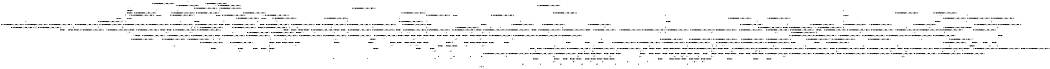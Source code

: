 digraph BCG {
size = "7, 10.5";
center = TRUE;
node [shape = circle];
0 [peripheries = 2];
0 -> 1 [label = "EX !0 !ATOMIC_EXCH_BRANCH (1, +1, TRUE, +0, 3, TRUE) !:0:"];
0 -> 2 [label = "EX !1 !ATOMIC_EXCH_BRANCH (1, +0, TRUE, +0, 1, TRUE) !:0:"];
0 -> 3 [label = "EX !2 !ATOMIC_EXCH_BRANCH (1, +1, TRUE, +1, 1, FALSE) !:0:"];
0 -> 4 [label = "EX !0 !ATOMIC_EXCH_BRANCH (1, +1, TRUE, +0, 3, TRUE) !:0:"];
1 -> 5 [label = "TERMINATE !0"];
2 -> 6 [label = "EX !0 !ATOMIC_EXCH_BRANCH (1, +1, TRUE, +0, 3, TRUE) !:0:1:"];
2 -> 7 [label = "EX !2 !ATOMIC_EXCH_BRANCH (1, +1, TRUE, +1, 1, FALSE) !:0:1:"];
2 -> 8 [label = "EX !0 !ATOMIC_EXCH_BRANCH (1, +1, TRUE, +0, 3, TRUE) !:0:1:"];
2 -> 2 [label = "EX !1 !ATOMIC_EXCH_BRANCH (1, +0, TRUE, +0, 1, TRUE) !:0:1:"];
3 -> 9 [label = "EX !0 !ATOMIC_EXCH_BRANCH (1, +1, TRUE, +0, 3, FALSE) !:0:2:"];
3 -> 10 [label = "TERMINATE !2"];
3 -> 11 [label = "EX !1 !ATOMIC_EXCH_BRANCH (1, +0, TRUE, +0, 1, FALSE) !:0:2:"];
3 -> 12 [label = "EX !0 !ATOMIC_EXCH_BRANCH (1, +1, TRUE, +0, 3, FALSE) !:0:2:"];
4 -> 5 [label = "TERMINATE !0"];
4 -> 13 [label = "TERMINATE !0"];
4 -> 14 [label = "EX !1 !ATOMIC_EXCH_BRANCH (1, +0, TRUE, +0, 1, FALSE) !:0:"];
4 -> 15 [label = "EX !2 !ATOMIC_EXCH_BRANCH (1, +1, TRUE, +1, 1, TRUE) !:0:"];
5 -> 16 [label = "EX !1 !ATOMIC_EXCH_BRANCH (1, +0, TRUE, +0, 1, FALSE) !:1:"];
6 -> 17 [label = "EX !1 !ATOMIC_EXCH_BRANCH (1, +0, TRUE, +0, 1, FALSE) !:0:1:"];
7 -> 18 [label = "EX !1 !ATOMIC_EXCH_BRANCH (1, +0, TRUE, +0, 1, FALSE) !:0:1:2:"];
7 -> 19 [label = "TERMINATE !2"];
7 -> 20 [label = "EX !0 !ATOMIC_EXCH_BRANCH (1, +1, TRUE, +0, 3, FALSE) !:0:1:2:"];
7 -> 11 [label = "EX !1 !ATOMIC_EXCH_BRANCH (1, +0, TRUE, +0, 1, FALSE) !:0:1:2:"];
8 -> 17 [label = "EX !1 !ATOMIC_EXCH_BRANCH (1, +0, TRUE, +0, 1, FALSE) !:0:1:"];
8 -> 21 [label = "TERMINATE !0"];
8 -> 22 [label = "EX !2 !ATOMIC_EXCH_BRANCH (1, +1, TRUE, +1, 1, TRUE) !:0:1:"];
8 -> 14 [label = "EX !1 !ATOMIC_EXCH_BRANCH (1, +0, TRUE, +0, 1, FALSE) !:0:1:"];
9 -> 23 [label = "EX !0 !ATOMIC_EXCH_BRANCH (1, +0, TRUE, +1, 1, TRUE) !:0:2:"];
10 -> 24 [label = "EX !0 !ATOMIC_EXCH_BRANCH (1, +1, TRUE, +0, 3, FALSE) !:0:"];
10 -> 25 [label = "EX !1 !ATOMIC_EXCH_BRANCH (1, +0, TRUE, +0, 1, FALSE) !:0:"];
10 -> 26 [label = "EX !0 !ATOMIC_EXCH_BRANCH (1, +1, TRUE, +0, 3, FALSE) !:0:"];
11 -> 27 [label = "EX !0 !ATOMIC_EXCH_BRANCH (1, +1, TRUE, +0, 3, TRUE) !:0:1:2:"];
11 -> 28 [label = "TERMINATE !1"];
11 -> 29 [label = "TERMINATE !2"];
11 -> 30 [label = "EX !0 !ATOMIC_EXCH_BRANCH (1, +1, TRUE, +0, 3, TRUE) !:0:1:2:"];
12 -> 23 [label = "EX !0 !ATOMIC_EXCH_BRANCH (1, +0, TRUE, +1, 1, TRUE) !:0:2:"];
12 -> 31 [label = "TERMINATE !2"];
12 -> 32 [label = "EX !1 !ATOMIC_EXCH_BRANCH (1, +0, TRUE, +0, 1, FALSE) !:0:2:"];
12 -> 33 [label = "EX !0 !ATOMIC_EXCH_BRANCH (1, +0, TRUE, +1, 1, TRUE) !:0:2:"];
13 -> 16 [label = "EX !1 !ATOMIC_EXCH_BRANCH (1, +0, TRUE, +0, 1, FALSE) !:1:"];
13 -> 34 [label = "EX !2 !ATOMIC_EXCH_BRANCH (1, +1, TRUE, +1, 1, TRUE) !:1:"];
13 -> 35 [label = "EX !1 !ATOMIC_EXCH_BRANCH (1, +0, TRUE, +0, 1, FALSE) !:1:"];
14 -> 36 [label = "TERMINATE !0"];
14 -> 37 [label = "TERMINATE !1"];
14 -> 38 [label = "TERMINATE !0"];
14 -> 30 [label = "EX !2 !ATOMIC_EXCH_BRANCH (1, +1, TRUE, +1, 1, FALSE) !:0:1:"];
15 -> 39 [label = "TERMINATE !0"];
15 -> 40 [label = "TERMINATE !0"];
15 -> 41 [label = "EX !1 !ATOMIC_EXCH_BRANCH (1, +0, TRUE, +0, 1, FALSE) !:0:2:"];
15 -> 15 [label = "EX !2 !ATOMIC_EXCH_BRANCH (1, +1, TRUE, +1, 1, TRUE) !:0:2:"];
16 -> 42 [label = "TERMINATE !1"];
17 -> 36 [label = "TERMINATE !0"];
18 -> 27 [label = "EX !0 !ATOMIC_EXCH_BRANCH (1, +1, TRUE, +0, 3, TRUE) !:0:1:2:"];
19 -> 43 [label = "EX !1 !ATOMIC_EXCH_BRANCH (1, +0, TRUE, +0, 1, FALSE) !:0:1:"];
19 -> 44 [label = "EX !0 !ATOMIC_EXCH_BRANCH (1, +1, TRUE, +0, 3, FALSE) !:0:1:"];
19 -> 25 [label = "EX !1 !ATOMIC_EXCH_BRANCH (1, +0, TRUE, +0, 1, FALSE) !:0:1:"];
20 -> 45 [label = "EX !0 !ATOMIC_EXCH_BRANCH (1, +0, TRUE, +1, 1, TRUE) !:0:1:2:"];
20 -> 46 [label = "TERMINATE !2"];
20 -> 32 [label = "EX !1 !ATOMIC_EXCH_BRANCH (1, +0, TRUE, +0, 1, FALSE) !:0:1:2:"];
20 -> 47 [label = "EX !0 !ATOMIC_EXCH_BRANCH (1, +0, TRUE, +1, 1, TRUE) !:0:1:2:"];
21 -> 16 [label = "EX !1 !ATOMIC_EXCH_BRANCH (1, +0, TRUE, +0, 1, FALSE) !:1:"];
21 -> 48 [label = "EX !2 !ATOMIC_EXCH_BRANCH (1, +1, TRUE, +1, 1, TRUE) !:1:"];
21 -> 35 [label = "EX !1 !ATOMIC_EXCH_BRANCH (1, +0, TRUE, +0, 1, FALSE) !:1:"];
22 -> 49 [label = "EX !1 !ATOMIC_EXCH_BRANCH (1, +0, TRUE, +0, 1, FALSE) !:0:1:2:"];
22 -> 50 [label = "TERMINATE !0"];
22 -> 22 [label = "EX !2 !ATOMIC_EXCH_BRANCH (1, +1, TRUE, +1, 1, TRUE) !:0:1:2:"];
22 -> 41 [label = "EX !1 !ATOMIC_EXCH_BRANCH (1, +0, TRUE, +0, 1, FALSE) !:0:1:2:"];
23 -> 51 [label = "EX !0 !ATOMIC_EXCH_BRANCH (1, +1, TRUE, +0, 3, TRUE) !:0:2:"];
24 -> 52 [label = "EX !0 !ATOMIC_EXCH_BRANCH (1, +0, TRUE, +1, 1, TRUE) !:0:"];
25 -> 53 [label = "EX !0 !ATOMIC_EXCH_BRANCH (1, +1, TRUE, +0, 3, TRUE) !:0:1:"];
25 -> 54 [label = "TERMINATE !1"];
25 -> 55 [label = "EX !0 !ATOMIC_EXCH_BRANCH (1, +1, TRUE, +0, 3, TRUE) !:0:1:"];
26 -> 52 [label = "EX !0 !ATOMIC_EXCH_BRANCH (1, +0, TRUE, +1, 1, TRUE) !:0:"];
26 -> 56 [label = "EX !1 !ATOMIC_EXCH_BRANCH (1, +0, TRUE, +0, 1, FALSE) !:0:"];
26 -> 57 [label = "EX !0 !ATOMIC_EXCH_BRANCH (1, +0, TRUE, +1, 1, TRUE) !:0:"];
27 -> 58 [label = "TERMINATE !0"];
28 -> 59 [label = "EX !0 !ATOMIC_EXCH_BRANCH (1, +1, TRUE, +0, 3, TRUE) !:0:2:"];
28 -> 60 [label = "TERMINATE !2"];
28 -> 61 [label = "EX !0 !ATOMIC_EXCH_BRANCH (1, +1, TRUE, +0, 3, TRUE) !:0:2:"];
29 -> 53 [label = "EX !0 !ATOMIC_EXCH_BRANCH (1, +1, TRUE, +0, 3, TRUE) !:0:1:"];
29 -> 54 [label = "TERMINATE !1"];
29 -> 55 [label = "EX !0 !ATOMIC_EXCH_BRANCH (1, +1, TRUE, +0, 3, TRUE) !:0:1:"];
30 -> 58 [label = "TERMINATE !0"];
30 -> 62 [label = "TERMINATE !1"];
30 -> 63 [label = "TERMINATE !2"];
30 -> 64 [label = "TERMINATE !0"];
31 -> 52 [label = "EX !0 !ATOMIC_EXCH_BRANCH (1, +0, TRUE, +1, 1, TRUE) !:0:"];
31 -> 56 [label = "EX !1 !ATOMIC_EXCH_BRANCH (1, +0, TRUE, +0, 1, FALSE) !:0:"];
31 -> 57 [label = "EX !0 !ATOMIC_EXCH_BRANCH (1, +0, TRUE, +1, 1, TRUE) !:0:"];
32 -> 65 [label = "EX !0 !ATOMIC_EXCH_BRANCH (1, +0, TRUE, +1, 1, FALSE) !:0:1:2:"];
32 -> 66 [label = "TERMINATE !1"];
32 -> 67 [label = "TERMINATE !2"];
32 -> 68 [label = "EX !0 !ATOMIC_EXCH_BRANCH (1, +0, TRUE, +1, 1, FALSE) !:0:1:2:"];
33 -> 51 [label = "EX !0 !ATOMIC_EXCH_BRANCH (1, +1, TRUE, +0, 3, TRUE) !:0:2:"];
33 -> 69 [label = "TERMINATE !2"];
33 -> 70 [label = "EX !1 !ATOMIC_EXCH_BRANCH (1, +0, TRUE, +0, 1, TRUE) !:0:2:"];
33 -> 71 [label = "EX !0 !ATOMIC_EXCH_BRANCH (1, +1, TRUE, +0, 3, TRUE) !:0:2:"];
34 -> 72 [label = "EX !1 !ATOMIC_EXCH_BRANCH (1, +0, TRUE, +0, 1, FALSE) !:1:2:"];
34 -> 73 [label = "EX !1 !ATOMIC_EXCH_BRANCH (1, +0, TRUE, +0, 1, FALSE) !:1:2:"];
34 -> 34 [label = "EX !2 !ATOMIC_EXCH_BRANCH (1, +1, TRUE, +1, 1, TRUE) !:1:2:"];
35 -> 42 [label = "TERMINATE !1"];
35 -> 74 [label = "TERMINATE !1"];
35 -> 75 [label = "EX !2 !ATOMIC_EXCH_BRANCH (1, +1, TRUE, +1, 1, FALSE) !:1:"];
36 -> 42 [label = "TERMINATE !1"];
37 -> 76 [label = "TERMINATE !0"];
37 -> 77 [label = "TERMINATE !0"];
37 -> 61 [label = "EX !2 !ATOMIC_EXCH_BRANCH (1, +1, TRUE, +1, 1, FALSE) !:0:"];
38 -> 42 [label = "TERMINATE !1"];
38 -> 74 [label = "TERMINATE !1"];
38 -> 75 [label = "EX !2 !ATOMIC_EXCH_BRANCH (1, +1, TRUE, +1, 1, FALSE) !:1:"];
39 -> 78 [label = "EX !2 !ATOMIC_EXCH_BRANCH (1, +1, TRUE, +1, 1, TRUE) !:1:2:"];
40 -> 78 [label = "EX !2 !ATOMIC_EXCH_BRANCH (1, +1, TRUE, +1, 1, TRUE) !:1:2:"];
40 -> 73 [label = "EX !1 !ATOMIC_EXCH_BRANCH (1, +0, TRUE, +0, 1, FALSE) !:1:2:"];
40 -> 34 [label = "EX !2 !ATOMIC_EXCH_BRANCH (1, +1, TRUE, +1, 1, TRUE) !:1:2:"];
41 -> 27 [label = "EX !2 !ATOMIC_EXCH_BRANCH (1, +1, TRUE, +1, 1, FALSE) !:0:1:2:"];
41 -> 79 [label = "TERMINATE !1"];
41 -> 80 [label = "TERMINATE !0"];
41 -> 30 [label = "EX !2 !ATOMIC_EXCH_BRANCH (1, +1, TRUE, +1, 1, FALSE) !:0:1:2:"];
42 -> 81 [label = "EX !2 !ATOMIC_EXCH_BRANCH (1, +1, TRUE, +1, 1, FALSE) !:2:"];
43 -> 53 [label = "EX !0 !ATOMIC_EXCH_BRANCH (1, +1, TRUE, +0, 3, TRUE) !:0:1:"];
44 -> 82 [label = "EX !0 !ATOMIC_EXCH_BRANCH (1, +0, TRUE, +1, 1, TRUE) !:0:1:"];
44 -> 56 [label = "EX !1 !ATOMIC_EXCH_BRANCH (1, +0, TRUE, +0, 1, FALSE) !:0:1:"];
44 -> 83 [label = "EX !0 !ATOMIC_EXCH_BRANCH (1, +0, TRUE, +1, 1, TRUE) !:0:1:"];
45 -> 84 [label = "EX !0 !ATOMIC_EXCH_BRANCH (1, +1, TRUE, +0, 3, TRUE) !:0:1:2:"];
46 -> 82 [label = "EX !0 !ATOMIC_EXCH_BRANCH (1, +0, TRUE, +1, 1, TRUE) !:0:1:"];
46 -> 56 [label = "EX !1 !ATOMIC_EXCH_BRANCH (1, +0, TRUE, +0, 1, FALSE) !:0:1:"];
46 -> 83 [label = "EX !0 !ATOMIC_EXCH_BRANCH (1, +0, TRUE, +1, 1, TRUE) !:0:1:"];
47 -> 84 [label = "EX !0 !ATOMIC_EXCH_BRANCH (1, +1, TRUE, +0, 3, TRUE) !:0:1:2:"];
47 -> 85 [label = "TERMINATE !2"];
47 -> 70 [label = "EX !1 !ATOMIC_EXCH_BRANCH (1, +0, TRUE, +0, 1, TRUE) !:0:1:2:"];
47 -> 86 [label = "EX !0 !ATOMIC_EXCH_BRANCH (1, +1, TRUE, +0, 3, TRUE) !:0:1:2:"];
48 -> 72 [label = "EX !1 !ATOMIC_EXCH_BRANCH (1, +0, TRUE, +0, 1, FALSE) !:1:2:"];
48 -> 48 [label = "EX !2 !ATOMIC_EXCH_BRANCH (1, +1, TRUE, +1, 1, TRUE) !:1:2:"];
48 -> 73 [label = "EX !1 !ATOMIC_EXCH_BRANCH (1, +0, TRUE, +0, 1, FALSE) !:1:2:"];
49 -> 27 [label = "EX !2 !ATOMIC_EXCH_BRANCH (1, +1, TRUE, +1, 1, FALSE) !:0:1:2:"];
50 -> 72 [label = "EX !1 !ATOMIC_EXCH_BRANCH (1, +0, TRUE, +0, 1, FALSE) !:1:2:"];
50 -> 48 [label = "EX !2 !ATOMIC_EXCH_BRANCH (1, +1, TRUE, +1, 1, TRUE) !:1:2:"];
50 -> 73 [label = "EX !1 !ATOMIC_EXCH_BRANCH (1, +0, TRUE, +0, 1, FALSE) !:1:2:"];
51 -> 87 [label = "TERMINATE !0"];
52 -> 88 [label = "EX !0 !ATOMIC_EXCH_BRANCH (1, +1, TRUE, +0, 3, TRUE) !:0:"];
53 -> 89 [label = "TERMINATE !0"];
54 -> 90 [label = "EX !0 !ATOMIC_EXCH_BRANCH (1, +1, TRUE, +0, 3, TRUE) !:0:"];
54 -> 91 [label = "EX !0 !ATOMIC_EXCH_BRANCH (1, +1, TRUE, +0, 3, TRUE) !:0:"];
55 -> 89 [label = "TERMINATE !0"];
55 -> 92 [label = "TERMINATE !1"];
55 -> 93 [label = "TERMINATE !0"];
56 -> 94 [label = "EX !0 !ATOMIC_EXCH_BRANCH (1, +0, TRUE, +1, 1, FALSE) !:0:1:"];
56 -> 95 [label = "TERMINATE !1"];
56 -> 96 [label = "EX !0 !ATOMIC_EXCH_BRANCH (1, +0, TRUE, +1, 1, FALSE) !:0:1:"];
57 -> 88 [label = "EX !0 !ATOMIC_EXCH_BRANCH (1, +1, TRUE, +0, 3, TRUE) !:0:"];
57 -> 97 [label = "EX !1 !ATOMIC_EXCH_BRANCH (1, +0, TRUE, +0, 1, TRUE) !:0:"];
57 -> 98 [label = "EX !0 !ATOMIC_EXCH_BRANCH (1, +1, TRUE, +0, 3, TRUE) !:0:"];
58 -> 99 [label = "TERMINATE !2"];
59 -> 100 [label = "TERMINATE !0"];
60 -> 90 [label = "EX !0 !ATOMIC_EXCH_BRANCH (1, +1, TRUE, +0, 3, TRUE) !:0:"];
60 -> 91 [label = "EX !0 !ATOMIC_EXCH_BRANCH (1, +1, TRUE, +0, 3, TRUE) !:0:"];
61 -> 100 [label = "TERMINATE !0"];
61 -> 101 [label = "TERMINATE !2"];
61 -> 102 [label = "TERMINATE !0"];
62 -> 100 [label = "TERMINATE !0"];
62 -> 101 [label = "TERMINATE !2"];
62 -> 102 [label = "TERMINATE !0"];
63 -> 89 [label = "TERMINATE !0"];
63 -> 92 [label = "TERMINATE !1"];
63 -> 93 [label = "TERMINATE !0"];
64 -> 99 [label = "TERMINATE !2"];
64 -> 103 [label = "TERMINATE !1"];
64 -> 104 [label = "TERMINATE !2"];
65 -> 105 [label = "TERMINATE !0"];
66 -> 106 [label = "EX !0 !ATOMIC_EXCH_BRANCH (1, +0, TRUE, +1, 1, FALSE) !:0:2:"];
66 -> 107 [label = "TERMINATE !2"];
66 -> 108 [label = "EX !0 !ATOMIC_EXCH_BRANCH (1, +0, TRUE, +1, 1, FALSE) !:0:2:"];
67 -> 94 [label = "EX !0 !ATOMIC_EXCH_BRANCH (1, +0, TRUE, +1, 1, FALSE) !:0:1:"];
67 -> 95 [label = "TERMINATE !1"];
67 -> 96 [label = "EX !0 !ATOMIC_EXCH_BRANCH (1, +0, TRUE, +1, 1, FALSE) !:0:1:"];
68 -> 105 [label = "TERMINATE !0"];
68 -> 109 [label = "TERMINATE !1"];
68 -> 110 [label = "TERMINATE !2"];
68 -> 111 [label = "TERMINATE !0"];
69 -> 88 [label = "EX !0 !ATOMIC_EXCH_BRANCH (1, +1, TRUE, +0, 3, TRUE) !:0:"];
69 -> 97 [label = "EX !1 !ATOMIC_EXCH_BRANCH (1, +0, TRUE, +0, 1, TRUE) !:0:"];
69 -> 98 [label = "EX !0 !ATOMIC_EXCH_BRANCH (1, +1, TRUE, +0, 3, TRUE) !:0:"];
70 -> 84 [label = "EX !0 !ATOMIC_EXCH_BRANCH (1, +1, TRUE, +0, 3, TRUE) !:0:1:2:"];
70 -> 85 [label = "TERMINATE !2"];
70 -> 70 [label = "EX !1 !ATOMIC_EXCH_BRANCH (1, +0, TRUE, +0, 1, TRUE) !:0:1:2:"];
70 -> 86 [label = "EX !0 !ATOMIC_EXCH_BRANCH (1, +1, TRUE, +0, 3, TRUE) !:0:1:2:"];
71 -> 87 [label = "TERMINATE !0"];
71 -> 112 [label = "TERMINATE !2"];
71 -> 113 [label = "TERMINATE !0"];
71 -> 114 [label = "EX !1 !ATOMIC_EXCH_BRANCH (1, +0, TRUE, +0, 1, FALSE) !:0:2:"];
72 -> 115 [label = "EX !2 !ATOMIC_EXCH_BRANCH (1, +1, TRUE, +1, 1, FALSE) !:1:2:"];
73 -> 115 [label = "EX !2 !ATOMIC_EXCH_BRANCH (1, +1, TRUE, +1, 1, FALSE) !:1:2:"];
73 -> 116 [label = "TERMINATE !1"];
73 -> 75 [label = "EX !2 !ATOMIC_EXCH_BRANCH (1, +1, TRUE, +1, 1, FALSE) !:1:2:"];
74 -> 81 [label = "EX !2 !ATOMIC_EXCH_BRANCH (1, +1, TRUE, +1, 1, FALSE) !:2:"];
74 -> 117 [label = "EX !2 !ATOMIC_EXCH_BRANCH (1, +1, TRUE, +1, 1, FALSE) !:2:"];
75 -> 99 [label = "TERMINATE !2"];
75 -> 103 [label = "TERMINATE !1"];
75 -> 104 [label = "TERMINATE !2"];
76 -> 118 [label = "EX !2 !ATOMIC_EXCH_BRANCH (1, +1, TRUE, +1, 1, FALSE) !:1:2:"];
77 -> 118 [label = "EX !2 !ATOMIC_EXCH_BRANCH (1, +1, TRUE, +1, 1, FALSE) !:1:2:"];
77 -> 119 [label = "EX !2 !ATOMIC_EXCH_BRANCH (1, +1, TRUE, +1, 1, FALSE) !:1:2:"];
78 -> 72 [label = "EX !1 !ATOMIC_EXCH_BRANCH (1, +0, TRUE, +0, 1, FALSE) !:1:2:"];
79 -> 59 [label = "EX !2 !ATOMIC_EXCH_BRANCH (1, +1, TRUE, +1, 1, FALSE) !:0:2:"];
79 -> 120 [label = "TERMINATE !0"];
79 -> 61 [label = "EX !2 !ATOMIC_EXCH_BRANCH (1, +1, TRUE, +1, 1, FALSE) !:0:2:"];
80 -> 115 [label = "EX !2 !ATOMIC_EXCH_BRANCH (1, +1, TRUE, +1, 1, FALSE) !:1:2:"];
80 -> 116 [label = "TERMINATE !1"];
80 -> 75 [label = "EX !2 !ATOMIC_EXCH_BRANCH (1, +1, TRUE, +1, 1, FALSE) !:1:2:"];
81 -> 121 [label = "TERMINATE !2"];
82 -> 122 [label = "EX !0 !ATOMIC_EXCH_BRANCH (1, +1, TRUE, +0, 3, TRUE) !:0:1:"];
83 -> 122 [label = "EX !0 !ATOMIC_EXCH_BRANCH (1, +1, TRUE, +0, 3, TRUE) !:0:1:"];
83 -> 97 [label = "EX !1 !ATOMIC_EXCH_BRANCH (1, +0, TRUE, +0, 1, TRUE) !:0:1:"];
83 -> 123 [label = "EX !0 !ATOMIC_EXCH_BRANCH (1, +1, TRUE, +0, 3, TRUE) !:0:1:"];
84 -> 124 [label = "EX !1 !ATOMIC_EXCH_BRANCH (1, +0, TRUE, +0, 1, FALSE) !:0:1:2:"];
85 -> 122 [label = "EX !0 !ATOMIC_EXCH_BRANCH (1, +1, TRUE, +0, 3, TRUE) !:0:1:"];
85 -> 97 [label = "EX !1 !ATOMIC_EXCH_BRANCH (1, +0, TRUE, +0, 1, TRUE) !:0:1:"];
85 -> 123 [label = "EX !0 !ATOMIC_EXCH_BRANCH (1, +1, TRUE, +0, 3, TRUE) !:0:1:"];
86 -> 124 [label = "EX !1 !ATOMIC_EXCH_BRANCH (1, +0, TRUE, +0, 1, FALSE) !:0:1:2:"];
86 -> 125 [label = "TERMINATE !2"];
86 -> 126 [label = "TERMINATE !0"];
86 -> 114 [label = "EX !1 !ATOMIC_EXCH_BRANCH (1, +0, TRUE, +0, 1, FALSE) !:0:1:2:"];
87 -> 127 [label = "EX !1 !ATOMIC_EXCH_BRANCH (1, +0, TRUE, +0, 1, FALSE) !:1:2:"];
88 -> 128 [label = "TERMINATE !0"];
89 -> 129 [label = "TERMINATE !1"];
90 -> 130 [label = "TERMINATE !0"];
91 -> 130 [label = "TERMINATE !0"];
91 -> 131 [label = "TERMINATE !0"];
92 -> 130 [label = "TERMINATE !0"];
92 -> 131 [label = "TERMINATE !0"];
93 -> 129 [label = "TERMINATE !1"];
93 -> 132 [label = "TERMINATE !1"];
94 -> 133 [label = "TERMINATE !0"];
95 -> 134 [label = "EX !0 !ATOMIC_EXCH_BRANCH (1, +0, TRUE, +1, 1, FALSE) !:0:"];
95 -> 135 [label = "EX !0 !ATOMIC_EXCH_BRANCH (1, +0, TRUE, +1, 1, FALSE) !:0:"];
96 -> 133 [label = "TERMINATE !0"];
96 -> 136 [label = "TERMINATE !1"];
96 -> 137 [label = "TERMINATE !0"];
97 -> 122 [label = "EX !0 !ATOMIC_EXCH_BRANCH (1, +1, TRUE, +0, 3, TRUE) !:0:1:"];
97 -> 97 [label = "EX !1 !ATOMIC_EXCH_BRANCH (1, +0, TRUE, +0, 1, TRUE) !:0:1:"];
97 -> 123 [label = "EX !0 !ATOMIC_EXCH_BRANCH (1, +1, TRUE, +0, 3, TRUE) !:0:1:"];
98 -> 128 [label = "TERMINATE !0"];
98 -> 138 [label = "TERMINATE !0"];
98 -> 139 [label = "EX !1 !ATOMIC_EXCH_BRANCH (1, +0, TRUE, +0, 1, FALSE) !:0:"];
99 -> 129 [label = "TERMINATE !1"];
100 -> 140 [label = "TERMINATE !2"];
101 -> 130 [label = "TERMINATE !0"];
101 -> 131 [label = "TERMINATE !0"];
102 -> 140 [label = "TERMINATE !2"];
102 -> 141 [label = "TERMINATE !2"];
103 -> 121 [label = "TERMINATE !2"];
103 -> 142 [label = "TERMINATE !2"];
104 -> 129 [label = "TERMINATE !1"];
104 -> 132 [label = "TERMINATE !1"];
105 -> 143 [label = "TERMINATE !2"];
106 -> 144 [label = "TERMINATE !0"];
107 -> 134 [label = "EX !0 !ATOMIC_EXCH_BRANCH (1, +0, TRUE, +1, 1, FALSE) !:0:"];
107 -> 135 [label = "EX !0 !ATOMIC_EXCH_BRANCH (1, +0, TRUE, +1, 1, FALSE) !:0:"];
108 -> 144 [label = "TERMINATE !0"];
108 -> 145 [label = "TERMINATE !2"];
108 -> 146 [label = "TERMINATE !0"];
109 -> 144 [label = "TERMINATE !0"];
109 -> 145 [label = "TERMINATE !2"];
109 -> 146 [label = "TERMINATE !0"];
110 -> 133 [label = "TERMINATE !0"];
110 -> 136 [label = "TERMINATE !1"];
110 -> 137 [label = "TERMINATE !0"];
111 -> 143 [label = "TERMINATE !2"];
111 -> 147 [label = "TERMINATE !1"];
111 -> 148 [label = "TERMINATE !2"];
112 -> 128 [label = "TERMINATE !0"];
112 -> 138 [label = "TERMINATE !0"];
112 -> 139 [label = "EX !1 !ATOMIC_EXCH_BRANCH (1, +0, TRUE, +0, 1, FALSE) !:0:"];
113 -> 127 [label = "EX !1 !ATOMIC_EXCH_BRANCH (1, +0, TRUE, +0, 1, FALSE) !:1:2:"];
113 -> 149 [label = "TERMINATE !2"];
113 -> 150 [label = "EX !1 !ATOMIC_EXCH_BRANCH (1, +0, TRUE, +0, 1, FALSE) !:1:2:"];
114 -> 105 [label = "TERMINATE !0"];
114 -> 109 [label = "TERMINATE !1"];
114 -> 110 [label = "TERMINATE !2"];
114 -> 111 [label = "TERMINATE !0"];
115 -> 99 [label = "TERMINATE !2"];
116 -> 81 [label = "EX !2 !ATOMIC_EXCH_BRANCH (1, +1, TRUE, +1, 1, FALSE) !:2:"];
116 -> 117 [label = "EX !2 !ATOMIC_EXCH_BRANCH (1, +1, TRUE, +1, 1, FALSE) !:2:"];
117 -> 121 [label = "TERMINATE !2"];
117 -> 142 [label = "TERMINATE !2"];
118 -> 140 [label = "TERMINATE !2"];
119 -> 140 [label = "TERMINATE !2"];
119 -> 141 [label = "TERMINATE !2"];
120 -> 118 [label = "EX !2 !ATOMIC_EXCH_BRANCH (1, +1, TRUE, +1, 1, FALSE) !:1:2:"];
120 -> 119 [label = "EX !2 !ATOMIC_EXCH_BRANCH (1, +1, TRUE, +1, 1, FALSE) !:1:2:"];
121 -> 151 [label = "exit"];
122 -> 152 [label = "EX !1 !ATOMIC_EXCH_BRANCH (1, +0, TRUE, +0, 1, FALSE) !:0:1:"];
123 -> 152 [label = "EX !1 !ATOMIC_EXCH_BRANCH (1, +0, TRUE, +0, 1, FALSE) !:0:1:"];
123 -> 153 [label = "TERMINATE !0"];
123 -> 139 [label = "EX !1 !ATOMIC_EXCH_BRANCH (1, +0, TRUE, +0, 1, FALSE) !:0:1:"];
124 -> 105 [label = "TERMINATE !0"];
125 -> 152 [label = "EX !1 !ATOMIC_EXCH_BRANCH (1, +0, TRUE, +0, 1, FALSE) !:0:1:"];
125 -> 153 [label = "TERMINATE !0"];
125 -> 139 [label = "EX !1 !ATOMIC_EXCH_BRANCH (1, +0, TRUE, +0, 1, FALSE) !:0:1:"];
126 -> 127 [label = "EX !1 !ATOMIC_EXCH_BRANCH (1, +0, TRUE, +0, 1, FALSE) !:1:2:"];
126 -> 154 [label = "TERMINATE !2"];
126 -> 150 [label = "EX !1 !ATOMIC_EXCH_BRANCH (1, +0, TRUE, +0, 1, FALSE) !:1:2:"];
127 -> 143 [label = "TERMINATE !2"];
128 -> 155 [label = "EX !1 !ATOMIC_EXCH_BRANCH (1, +0, TRUE, +0, 1, FALSE) !:1:"];
129 -> 151 [label = "exit"];
130 -> 151 [label = "exit"];
131 -> 151 [label = "exit"];
132 -> 151 [label = "exit"];
133 -> 156 [label = "TERMINATE !1"];
134 -> 157 [label = "TERMINATE !0"];
135 -> 157 [label = "TERMINATE !0"];
135 -> 158 [label = "TERMINATE !0"];
136 -> 157 [label = "TERMINATE !0"];
136 -> 158 [label = "TERMINATE !0"];
137 -> 156 [label = "TERMINATE !1"];
137 -> 159 [label = "TERMINATE !1"];
138 -> 155 [label = "EX !1 !ATOMIC_EXCH_BRANCH (1, +0, TRUE, +0, 1, FALSE) !:1:"];
138 -> 160 [label = "EX !1 !ATOMIC_EXCH_BRANCH (1, +0, TRUE, +0, 1, FALSE) !:1:"];
139 -> 133 [label = "TERMINATE !0"];
139 -> 136 [label = "TERMINATE !1"];
139 -> 137 [label = "TERMINATE !0"];
140 -> 151 [label = "exit"];
141 -> 151 [label = "exit"];
142 -> 151 [label = "exit"];
143 -> 156 [label = "TERMINATE !1"];
144 -> 161 [label = "TERMINATE !2"];
145 -> 157 [label = "TERMINATE !0"];
145 -> 158 [label = "TERMINATE !0"];
146 -> 161 [label = "TERMINATE !2"];
146 -> 162 [label = "TERMINATE !2"];
147 -> 163 [label = "TERMINATE !2"];
147 -> 164 [label = "TERMINATE !2"];
148 -> 156 [label = "TERMINATE !1"];
148 -> 159 [label = "TERMINATE !1"];
149 -> 155 [label = "EX !1 !ATOMIC_EXCH_BRANCH (1, +0, TRUE, +0, 1, FALSE) !:1:"];
149 -> 160 [label = "EX !1 !ATOMIC_EXCH_BRANCH (1, +0, TRUE, +0, 1, FALSE) !:1:"];
150 -> 143 [label = "TERMINATE !2"];
150 -> 147 [label = "TERMINATE !1"];
150 -> 148 [label = "TERMINATE !2"];
152 -> 133 [label = "TERMINATE !0"];
153 -> 155 [label = "EX !1 !ATOMIC_EXCH_BRANCH (1, +0, TRUE, +0, 1, FALSE) !:1:"];
153 -> 160 [label = "EX !1 !ATOMIC_EXCH_BRANCH (1, +0, TRUE, +0, 1, FALSE) !:1:"];
154 -> 155 [label = "EX !1 !ATOMIC_EXCH_BRANCH (1, +0, TRUE, +0, 1, FALSE) !:1:"];
154 -> 160 [label = "EX !1 !ATOMIC_EXCH_BRANCH (1, +0, TRUE, +0, 1, FALSE) !:1:"];
155 -> 156 [label = "TERMINATE !1"];
156 -> 151 [label = "exit"];
157 -> 151 [label = "exit"];
158 -> 151 [label = "exit"];
159 -> 151 [label = "exit"];
160 -> 156 [label = "TERMINATE !1"];
160 -> 159 [label = "TERMINATE !1"];
161 -> 151 [label = "exit"];
162 -> 151 [label = "exit"];
163 -> 151 [label = "exit"];
164 -> 151 [label = "exit"];
}
